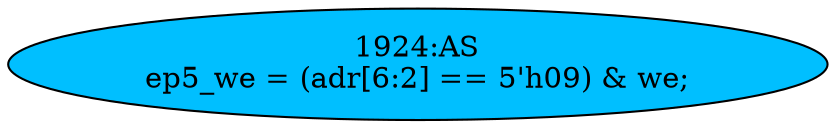strict digraph "" {
	node [label="\N"];
	"1924:AS"	 [ast="<pyverilog.vparser.ast.Assign object at 0x7f0a38d99ad0>",
		def_var="['ep5_we']",
		fillcolor=deepskyblue,
		label="1924:AS
ep5_we = (adr[6:2] == 5'h09) & we;",
		statements="[]",
		style=filled,
		typ=Assign,
		use_var="['adr', 'we']"];
}
